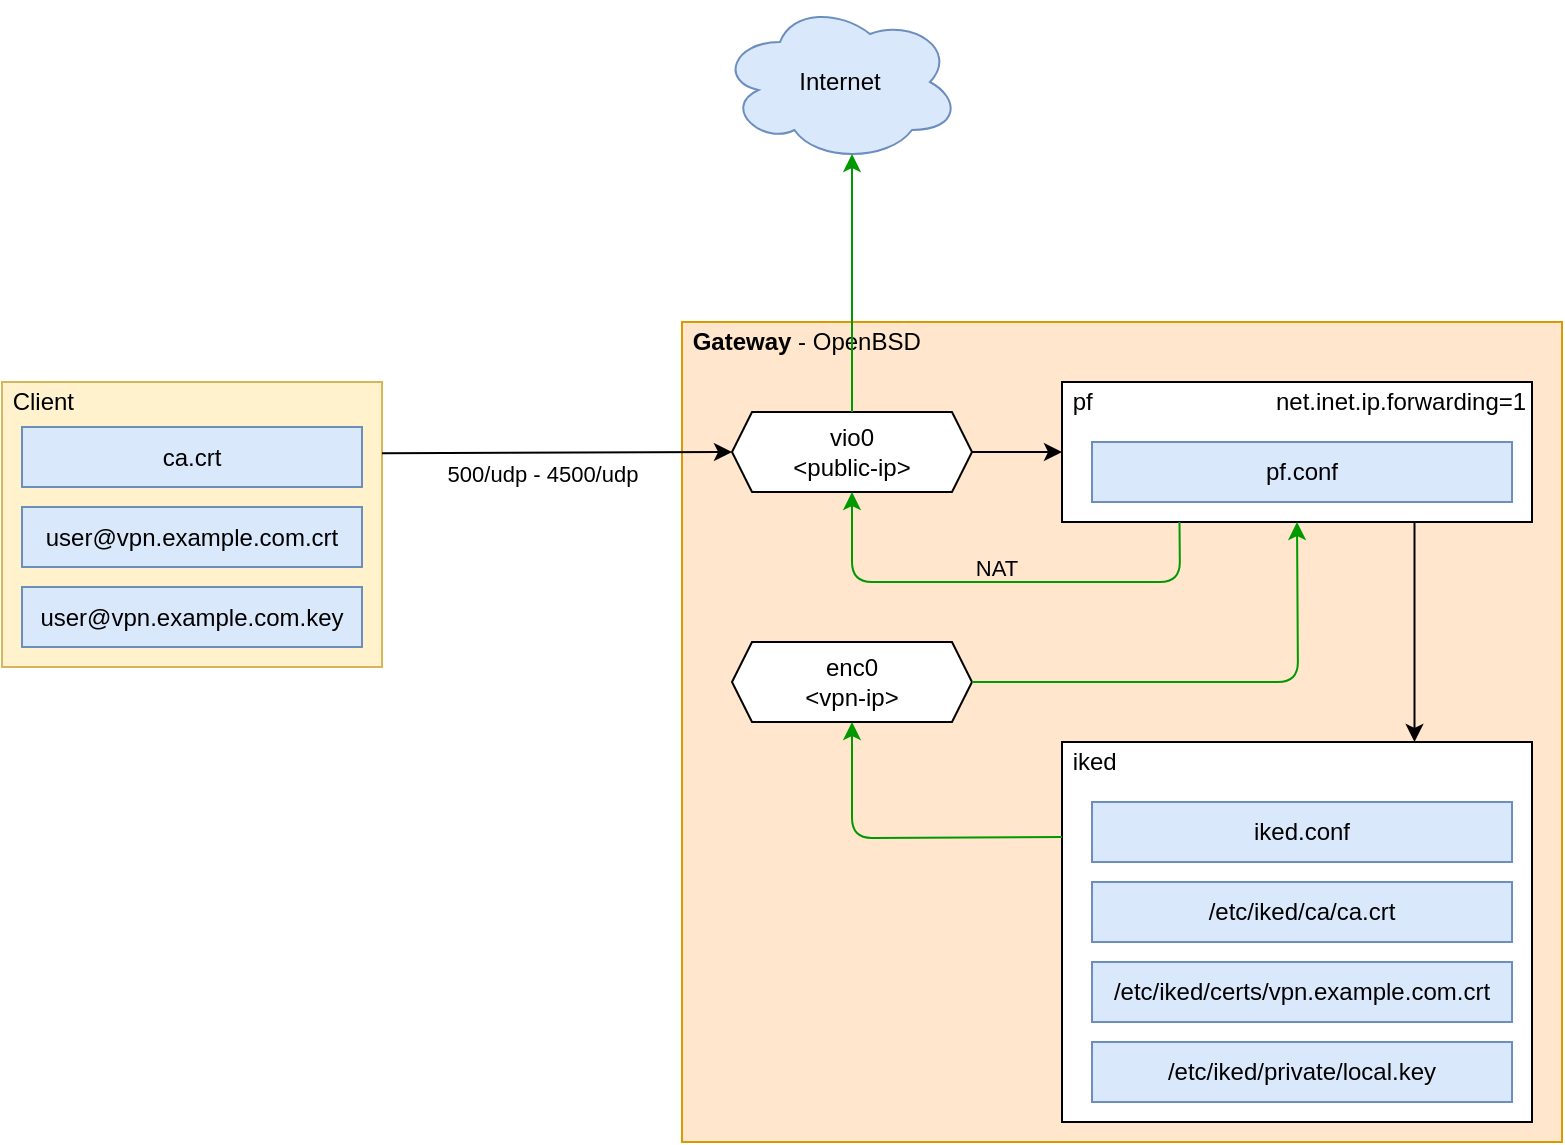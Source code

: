 <mxfile version="14.9.6" type="device"><diagram id="LcUQcADFJWv6GO1j06bM" name="Page-1"><mxGraphModel dx="2036" dy="1930" grid="1" gridSize="10" guides="1" tooltips="1" connect="1" arrows="1" fold="1" page="1" pageScale="1" pageWidth="850" pageHeight="1100" math="0" shadow="0"><root><mxCell id="0"/><mxCell id="1" parent="0"/><mxCell id="OHKfhpXI6_MvgHAW-VBO-2" value="" style="rounded=0;whiteSpace=wrap;html=1;fillColor=#ffe6cc;strokeColor=#d79b00;" parent="1" vertex="1"><mxGeometry x="280" y="80" width="440" height="410" as="geometry"/></mxCell><mxCell id="OHKfhpXI6_MvgHAW-VBO-3" value="&amp;nbsp;&lt;b&gt;Gateway&lt;/b&gt; - OpenBSD" style="text;html=1;strokeColor=none;fillColor=none;align=left;verticalAlign=middle;whiteSpace=wrap;rounded=0;" parent="1" vertex="1"><mxGeometry x="280" y="80" width="140" height="20" as="geometry"/></mxCell><mxCell id="OHKfhpXI6_MvgHAW-VBO-4" value="" style="rounded=0;whiteSpace=wrap;html=1;align=center;" parent="1" vertex="1"><mxGeometry x="470" y="110" width="235" height="70" as="geometry"/></mxCell><mxCell id="OHKfhpXI6_MvgHAW-VBO-5" value="" style="rounded=0;whiteSpace=wrap;html=1;align=left;" parent="1" vertex="1"><mxGeometry x="470" y="290" width="235" height="190" as="geometry"/></mxCell><mxCell id="OHKfhpXI6_MvgHAW-VBO-6" value="&amp;nbsp;iked" style="text;html=1;strokeColor=none;fillColor=none;align=left;verticalAlign=middle;whiteSpace=wrap;rounded=0;" parent="1" vertex="1"><mxGeometry x="470" y="290" width="40" height="20" as="geometry"/></mxCell><mxCell id="OHKfhpXI6_MvgHAW-VBO-7" value="iked.conf" style="rounded=0;whiteSpace=wrap;html=1;align=center;fillColor=#dae8fc;strokeColor=#6c8ebf;" parent="1" vertex="1"><mxGeometry x="485" y="320" width="210" height="30" as="geometry"/></mxCell><mxCell id="OHKfhpXI6_MvgHAW-VBO-8" value="&amp;nbsp;pf" style="text;html=1;strokeColor=none;fillColor=none;align=left;verticalAlign=middle;whiteSpace=wrap;rounded=0;" parent="1" vertex="1"><mxGeometry x="470" y="110" width="40" height="20" as="geometry"/></mxCell><mxCell id="OHKfhpXI6_MvgHAW-VBO-9" value="pf.conf" style="rounded=0;whiteSpace=wrap;html=1;align=center;fillColor=#dae8fc;strokeColor=#6c8ebf;" parent="1" vertex="1"><mxGeometry x="485" y="140" width="210" height="30" as="geometry"/></mxCell><mxCell id="OHKfhpXI6_MvgHAW-VBO-10" value="/etc/iked/ca/ca.crt" style="rounded=0;whiteSpace=wrap;html=1;align=center;fillColor=#dae8fc;strokeColor=#6c8ebf;" parent="1" vertex="1"><mxGeometry x="485" y="360" width="210" height="30" as="geometry"/></mxCell><mxCell id="OHKfhpXI6_MvgHAW-VBO-11" value="/etc/iked/certs/vpn.example.com.crt" style="rounded=0;whiteSpace=wrap;html=1;align=center;fillColor=#dae8fc;strokeColor=#6c8ebf;" parent="1" vertex="1"><mxGeometry x="485" y="400" width="210" height="30" as="geometry"/></mxCell><mxCell id="OHKfhpXI6_MvgHAW-VBO-13" value="" style="rounded=0;whiteSpace=wrap;html=1;align=left;fillColor=#fff2cc;strokeColor=#d6b656;" parent="1" vertex="1"><mxGeometry x="-60" y="110" width="190" height="142.5" as="geometry"/></mxCell><mxCell id="OHKfhpXI6_MvgHAW-VBO-12" value="/etc/iked/private/local.key" style="rounded=0;whiteSpace=wrap;html=1;align=center;fillColor=#dae8fc;strokeColor=#6c8ebf;" parent="1" vertex="1"><mxGeometry x="485" y="440" width="210" height="30" as="geometry"/></mxCell><mxCell id="OHKfhpXI6_MvgHAW-VBO-14" value="&amp;nbsp;Client" style="text;html=1;strokeColor=none;fillColor=none;align=left;verticalAlign=middle;whiteSpace=wrap;rounded=0;" parent="1" vertex="1"><mxGeometry x="-60" y="110" width="40" height="20" as="geometry"/></mxCell><mxCell id="OHKfhpXI6_MvgHAW-VBO-15" value="" style="endArrow=classic;html=1;exitX=1;exitY=0.25;exitDx=0;exitDy=0;entryX=0;entryY=0.5;entryDx=0;entryDy=0;" parent="1" source="OHKfhpXI6_MvgHAW-VBO-13" target="OHKfhpXI6_MvgHAW-VBO-17" edge="1"><mxGeometry width="50" height="50" relative="1" as="geometry"><mxPoint x="400" y="40" as="sourcePoint"/><mxPoint x="450" y="-10" as="targetPoint"/></mxGeometry></mxCell><mxCell id="OHKfhpXI6_MvgHAW-VBO-16" value="500/udp - 4500/udp" style="edgeLabel;html=1;align=center;verticalAlign=middle;resizable=0;points=[];" parent="OHKfhpXI6_MvgHAW-VBO-15" vertex="1" connectable="0"><mxGeometry x="-0.025" relative="1" as="geometry"><mxPoint x="-6" y="10" as="offset"/></mxGeometry></mxCell><mxCell id="OHKfhpXI6_MvgHAW-VBO-17" value="vio0&lt;br&gt;&amp;lt;public-ip&amp;gt;" style="shape=hexagon;perimeter=hexagonPerimeter2;whiteSpace=wrap;html=1;fixedSize=1;align=center;size=10;" parent="1" vertex="1"><mxGeometry x="305" y="125" width="120" height="40" as="geometry"/></mxCell><mxCell id="OHKfhpXI6_MvgHAW-VBO-18" value="" style="endArrow=classic;html=1;exitX=1;exitY=0.5;exitDx=0;exitDy=0;entryX=0;entryY=0.5;entryDx=0;entryDy=0;" parent="1" source="OHKfhpXI6_MvgHAW-VBO-17" target="OHKfhpXI6_MvgHAW-VBO-4" edge="1"><mxGeometry width="50" height="50" relative="1" as="geometry"><mxPoint x="440" y="390" as="sourcePoint"/><mxPoint x="490" y="340" as="targetPoint"/></mxGeometry></mxCell><mxCell id="OHKfhpXI6_MvgHAW-VBO-19" value="" style="endArrow=classic;html=1;exitX=0.75;exitY=1;exitDx=0;exitDy=0;entryX=0.75;entryY=0;entryDx=0;entryDy=0;" parent="1" source="OHKfhpXI6_MvgHAW-VBO-4" target="OHKfhpXI6_MvgHAW-VBO-5" edge="1"><mxGeometry width="50" height="50" relative="1" as="geometry"><mxPoint x="440" y="390" as="sourcePoint"/><mxPoint x="490" y="340" as="targetPoint"/></mxGeometry></mxCell><mxCell id="OHKfhpXI6_MvgHAW-VBO-21" value="enc0&lt;br&gt;&amp;lt;vpn-ip&amp;gt;" style="shape=hexagon;perimeter=hexagonPerimeter2;whiteSpace=wrap;html=1;fixedSize=1;align=center;size=10;" parent="1" vertex="1"><mxGeometry x="305" y="240" width="120" height="40" as="geometry"/></mxCell><mxCell id="OHKfhpXI6_MvgHAW-VBO-22" value="" style="endArrow=classic;html=1;exitX=0;exitY=0.25;exitDx=0;exitDy=0;entryX=0.5;entryY=1;entryDx=0;entryDy=0;strokeColor=#009900;" parent="1" source="OHKfhpXI6_MvgHAW-VBO-5" target="OHKfhpXI6_MvgHAW-VBO-21" edge="1"><mxGeometry width="50" height="50" relative="1" as="geometry"><mxPoint x="440" y="440" as="sourcePoint"/><mxPoint x="490" y="390" as="targetPoint"/><Array as="points"><mxPoint x="365" y="338"/></Array></mxGeometry></mxCell><mxCell id="OHKfhpXI6_MvgHAW-VBO-25" value="" style="endArrow=classic;html=1;strokeColor=#009900;exitX=1;exitY=0.5;exitDx=0;exitDy=0;entryX=0.5;entryY=1;entryDx=0;entryDy=0;" parent="1" source="OHKfhpXI6_MvgHAW-VBO-21" target="OHKfhpXI6_MvgHAW-VBO-4" edge="1"><mxGeometry width="50" height="50" relative="1" as="geometry"><mxPoint x="590" y="390" as="sourcePoint"/><mxPoint x="529" y="180" as="targetPoint"/><Array as="points"><mxPoint x="588" y="260"/></Array></mxGeometry></mxCell><mxCell id="OHKfhpXI6_MvgHAW-VBO-26" value="" style="endArrow=classic;html=1;strokeColor=#009900;exitX=0.25;exitY=1;exitDx=0;exitDy=0;entryX=0.5;entryY=1;entryDx=0;entryDy=0;" parent="1" source="OHKfhpXI6_MvgHAW-VBO-4" target="OHKfhpXI6_MvgHAW-VBO-17" edge="1"><mxGeometry width="50" height="50" relative="1" as="geometry"><mxPoint x="590" y="290" as="sourcePoint"/><mxPoint x="640" y="240" as="targetPoint"/><Array as="points"><mxPoint x="529" y="210"/><mxPoint x="365" y="210"/></Array></mxGeometry></mxCell><mxCell id="OHKfhpXI6_MvgHAW-VBO-33" value="NAT" style="edgeLabel;html=1;align=center;verticalAlign=middle;resizable=0;points=[];labelBackgroundColor=none;" parent="OHKfhpXI6_MvgHAW-VBO-26" vertex="1" connectable="0"><mxGeometry x="0.024" y="-1" relative="1" as="geometry"><mxPoint y="-6" as="offset"/></mxGeometry></mxCell><mxCell id="OHKfhpXI6_MvgHAW-VBO-27" value="Internet" style="ellipse;shape=cloud;whiteSpace=wrap;html=1;align=center;fillColor=#dae8fc;strokeColor=#6c8ebf;" parent="1" vertex="1"><mxGeometry x="299" y="-80" width="120" height="80" as="geometry"/></mxCell><mxCell id="OHKfhpXI6_MvgHAW-VBO-30" value="ca.crt" style="rounded=0;whiteSpace=wrap;html=1;align=center;fillColor=#dae8fc;strokeColor=#6c8ebf;" parent="1" vertex="1"><mxGeometry x="-50" y="132.5" width="170" height="30" as="geometry"/></mxCell><mxCell id="OHKfhpXI6_MvgHAW-VBO-28" value="" style="endArrow=classic;html=1;strokeColor=#009900;exitX=0.5;exitY=0;exitDx=0;exitDy=0;entryX=0.55;entryY=0.95;entryDx=0;entryDy=0;entryPerimeter=0;" parent="1" source="OHKfhpXI6_MvgHAW-VBO-17" target="OHKfhpXI6_MvgHAW-VBO-27" edge="1"><mxGeometry width="50" height="50" relative="1" as="geometry"><mxPoint x="590" y="60" as="sourcePoint"/><mxPoint x="640" y="10" as="targetPoint"/></mxGeometry></mxCell><mxCell id="OHKfhpXI6_MvgHAW-VBO-31" value="user@vpn.example.com.crt" style="rounded=0;whiteSpace=wrap;html=1;align=center;fillColor=#dae8fc;strokeColor=#6c8ebf;" parent="1" vertex="1"><mxGeometry x="-50" y="172.5" width="170" height="30" as="geometry"/></mxCell><mxCell id="OHKfhpXI6_MvgHAW-VBO-32" value="user@vpn.example.com.key" style="rounded=0;whiteSpace=wrap;html=1;align=center;fillColor=#dae8fc;strokeColor=#6c8ebf;" parent="1" vertex="1"><mxGeometry x="-50" y="212.5" width="170" height="30" as="geometry"/></mxCell><mxCell id="OHKfhpXI6_MvgHAW-VBO-34" value="net.inet.ip.forwarding=1" style="text;html=1;strokeColor=none;fillColor=none;align=left;verticalAlign=middle;whiteSpace=wrap;rounded=0;labelBackgroundColor=none;" parent="1" vertex="1"><mxGeometry x="575" y="110" width="130" height="20" as="geometry"/></mxCell></root></mxGraphModel></diagram></mxfile>